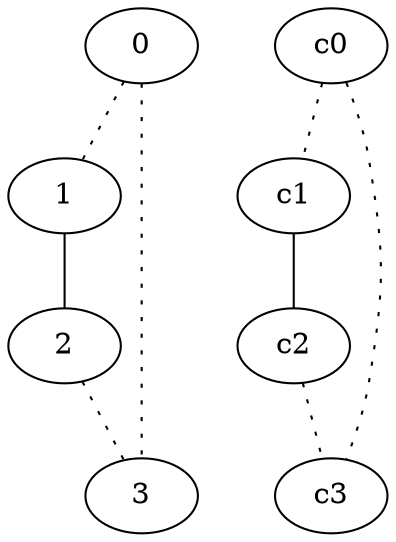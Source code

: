 graph {
a0[label=0];
a1[label=1];
a2[label=2];
a3[label=3];
a0 -- a1 [style=dotted];
a0 -- a3 [style=dotted];
a1 -- a2;
a2 -- a3 [style=dotted];
c0 -- c1 [style=dotted];
c0 -- c3 [style=dotted];
c1 -- c2;
c2 -- c3 [style=dotted];
}
